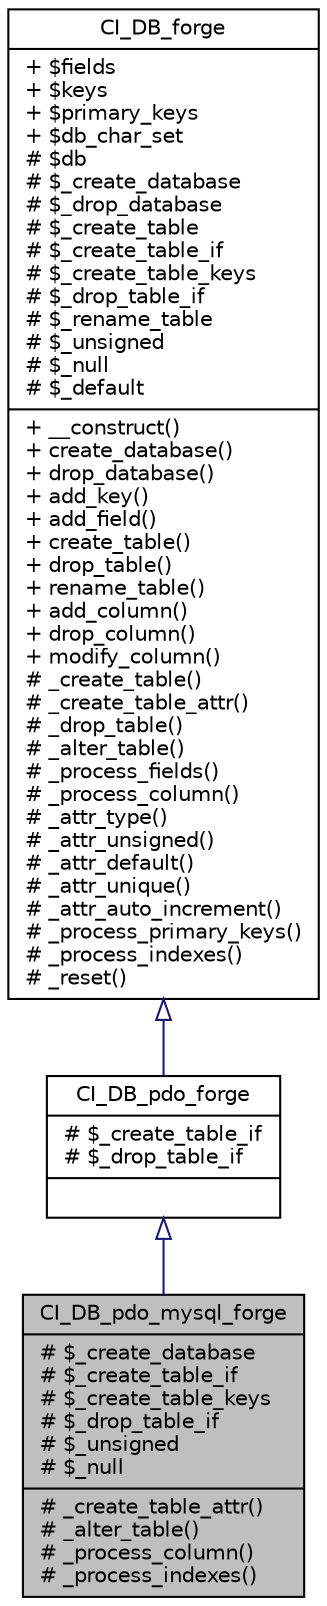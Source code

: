 digraph "CI_DB_pdo_mysql_forge"
{
 // LATEX_PDF_SIZE
  edge [fontname="Helvetica",fontsize="10",labelfontname="Helvetica",labelfontsize="10"];
  node [fontname="Helvetica",fontsize="10",shape=record];
  Node3 [label="{CI_DB_pdo_mysql_forge\n|# $_create_database\l# $_create_table_if\l# $_create_table_keys\l# $_drop_table_if\l# $_unsigned\l# $_null\l|# _create_table_attr()\l# _alter_table()\l# _process_column()\l# _process_indexes()\l}",height=0.2,width=0.4,color="black", fillcolor="grey75", style="filled", fontcolor="black",tooltip=" "];
  Node4 -> Node3 [dir="back",color="midnightblue",fontsize="10",style="solid",arrowtail="onormal",fontname="Helvetica"];
  Node4 [label="{CI_DB_pdo_forge\n|# $_create_table_if\l# $_drop_table_if\l|}",height=0.2,width=0.4,color="black", fillcolor="white", style="filled",URL="$class_c_i___d_b__pdo__forge.html",tooltip=" "];
  Node5 -> Node4 [dir="back",color="midnightblue",fontsize="10",style="solid",arrowtail="onormal",fontname="Helvetica"];
  Node5 [label="{CI_DB_forge\n|+ $fields\l+ $keys\l+ $primary_keys\l+ $db_char_set\l# $db\l# $_create_database\l# $_drop_database\l# $_create_table\l# $_create_table_if\l# $_create_table_keys\l# $_drop_table_if\l# $_rename_table\l# $_unsigned\l# $_null\l# $_default\l|+ __construct()\l+ create_database()\l+ drop_database()\l+ add_key()\l+ add_field()\l+ create_table()\l+ drop_table()\l+ rename_table()\l+ add_column()\l+ drop_column()\l+ modify_column()\l# _create_table()\l# _create_table_attr()\l# _drop_table()\l# _alter_table()\l# _process_fields()\l# _process_column()\l# _attr_type()\l# _attr_unsigned()\l# _attr_default()\l# _attr_unique()\l# _attr_auto_increment()\l# _process_primary_keys()\l# _process_indexes()\l# _reset()\l}",height=0.2,width=0.4,color="black", fillcolor="white", style="filled",URL="$class_c_i___d_b__forge.html",tooltip=" "];
}
